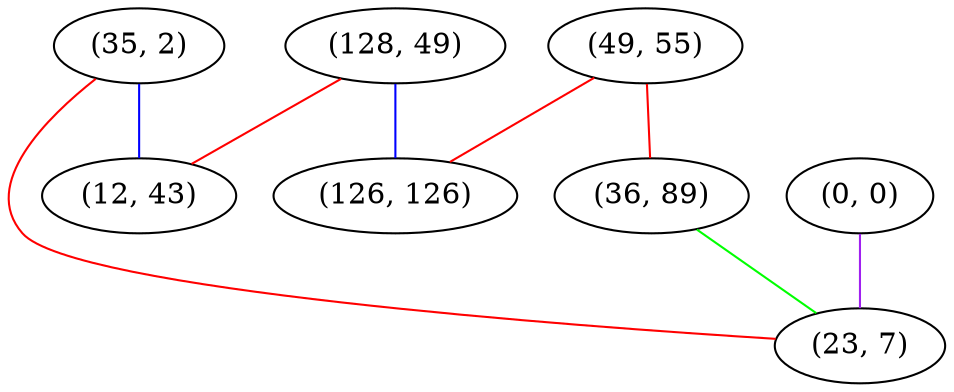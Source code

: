 graph "" {
"(35, 2)";
"(0, 0)";
"(49, 55)";
"(128, 49)";
"(36, 89)";
"(12, 43)";
"(126, 126)";
"(23, 7)";
"(35, 2)" -- "(23, 7)"  [color=red, key=0, weight=1];
"(35, 2)" -- "(12, 43)"  [color=blue, key=0, weight=3];
"(0, 0)" -- "(23, 7)"  [color=purple, key=0, weight=4];
"(49, 55)" -- "(36, 89)"  [color=red, key=0, weight=1];
"(49, 55)" -- "(126, 126)"  [color=red, key=0, weight=1];
"(128, 49)" -- "(12, 43)"  [color=red, key=0, weight=1];
"(128, 49)" -- "(126, 126)"  [color=blue, key=0, weight=3];
"(36, 89)" -- "(23, 7)"  [color=green, key=0, weight=2];
}
